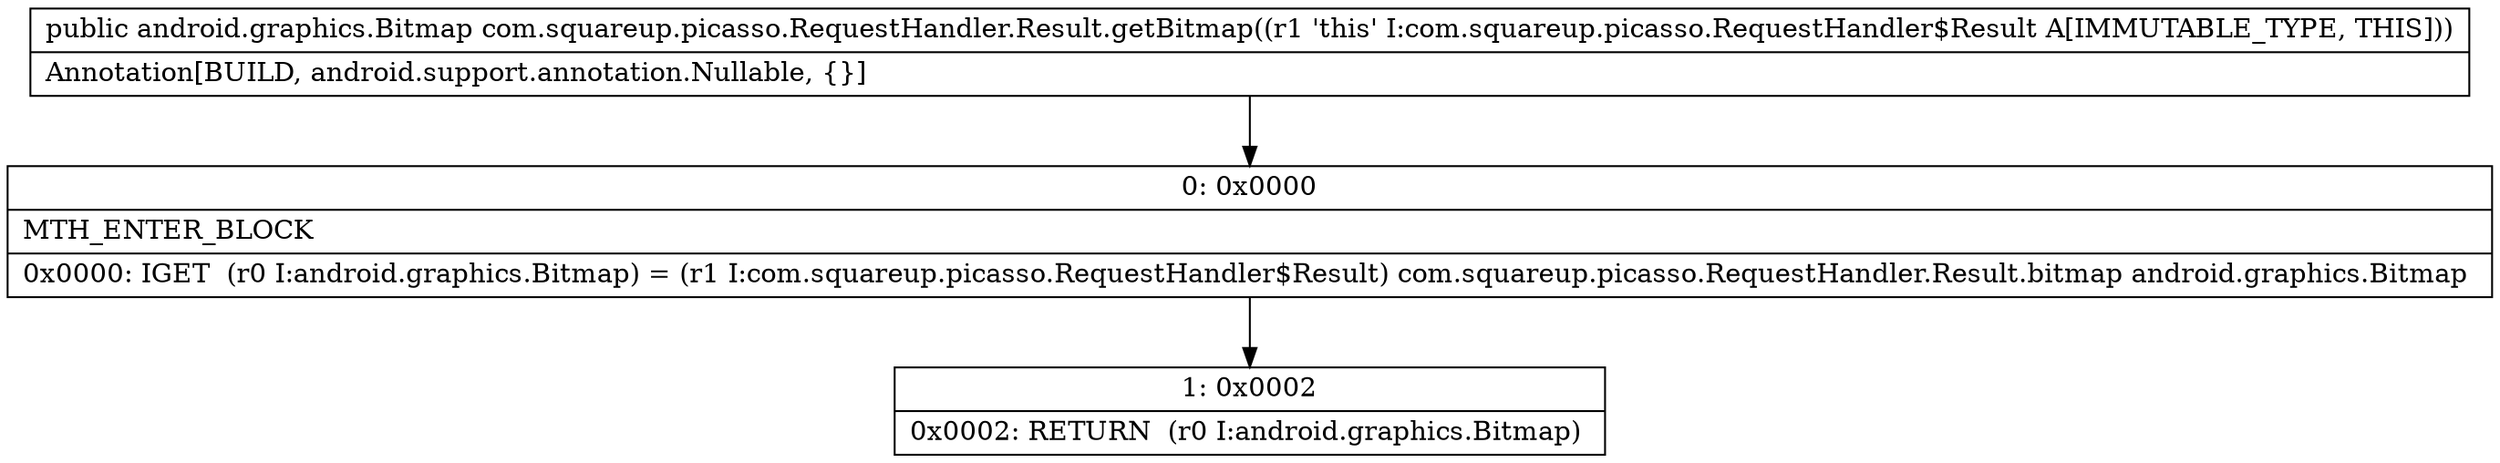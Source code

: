 digraph "CFG forcom.squareup.picasso.RequestHandler.Result.getBitmap()Landroid\/graphics\/Bitmap;" {
Node_0 [shape=record,label="{0\:\ 0x0000|MTH_ENTER_BLOCK\l|0x0000: IGET  (r0 I:android.graphics.Bitmap) = (r1 I:com.squareup.picasso.RequestHandler$Result) com.squareup.picasso.RequestHandler.Result.bitmap android.graphics.Bitmap \l}"];
Node_1 [shape=record,label="{1\:\ 0x0002|0x0002: RETURN  (r0 I:android.graphics.Bitmap) \l}"];
MethodNode[shape=record,label="{public android.graphics.Bitmap com.squareup.picasso.RequestHandler.Result.getBitmap((r1 'this' I:com.squareup.picasso.RequestHandler$Result A[IMMUTABLE_TYPE, THIS]))  | Annotation[BUILD, android.support.annotation.Nullable, \{\}]\l}"];
MethodNode -> Node_0;
Node_0 -> Node_1;
}

